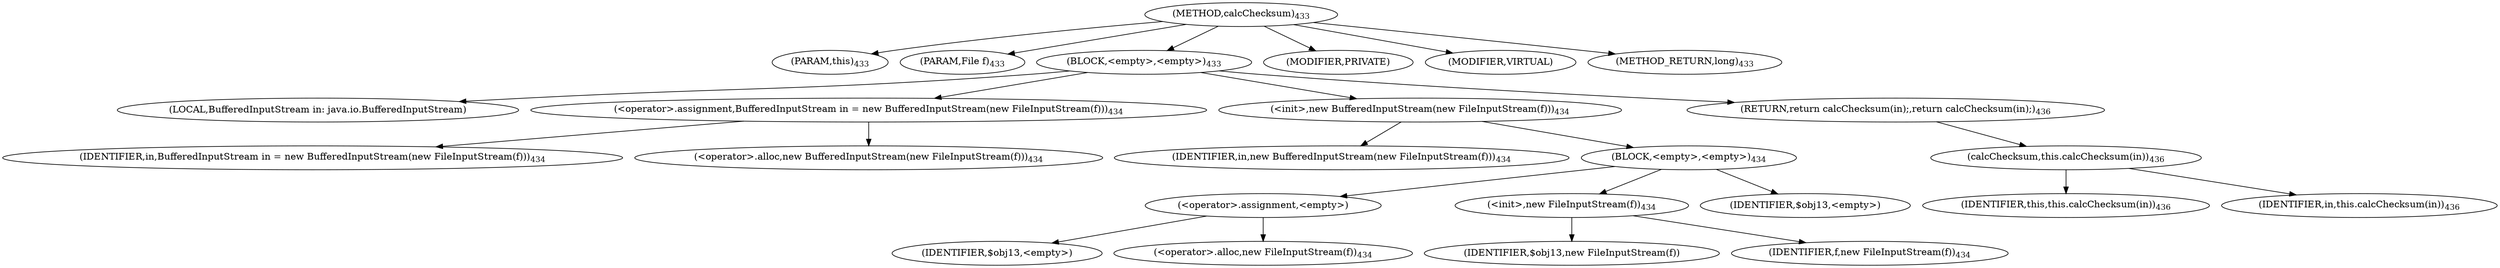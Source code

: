 digraph "calcChecksum" {  
"868" [label = <(METHOD,calcChecksum)<SUB>433</SUB>> ]
"48" [label = <(PARAM,this)<SUB>433</SUB>> ]
"869" [label = <(PARAM,File f)<SUB>433</SUB>> ]
"870" [label = <(BLOCK,&lt;empty&gt;,&lt;empty&gt;)<SUB>433</SUB>> ]
"46" [label = <(LOCAL,BufferedInputStream in: java.io.BufferedInputStream)> ]
"871" [label = <(&lt;operator&gt;.assignment,BufferedInputStream in = new BufferedInputStream(new FileInputStream(f)))<SUB>434</SUB>> ]
"872" [label = <(IDENTIFIER,in,BufferedInputStream in = new BufferedInputStream(new FileInputStream(f)))<SUB>434</SUB>> ]
"873" [label = <(&lt;operator&gt;.alloc,new BufferedInputStream(new FileInputStream(f)))<SUB>434</SUB>> ]
"874" [label = <(&lt;init&gt;,new BufferedInputStream(new FileInputStream(f)))<SUB>434</SUB>> ]
"45" [label = <(IDENTIFIER,in,new BufferedInputStream(new FileInputStream(f)))<SUB>434</SUB>> ]
"875" [label = <(BLOCK,&lt;empty&gt;,&lt;empty&gt;)<SUB>434</SUB>> ]
"876" [label = <(&lt;operator&gt;.assignment,&lt;empty&gt;)> ]
"877" [label = <(IDENTIFIER,$obj13,&lt;empty&gt;)> ]
"878" [label = <(&lt;operator&gt;.alloc,new FileInputStream(f))<SUB>434</SUB>> ]
"879" [label = <(&lt;init&gt;,new FileInputStream(f))<SUB>434</SUB>> ]
"880" [label = <(IDENTIFIER,$obj13,new FileInputStream(f))> ]
"881" [label = <(IDENTIFIER,f,new FileInputStream(f))<SUB>434</SUB>> ]
"882" [label = <(IDENTIFIER,$obj13,&lt;empty&gt;)> ]
"883" [label = <(RETURN,return calcChecksum(in);,return calcChecksum(in);)<SUB>436</SUB>> ]
"884" [label = <(calcChecksum,this.calcChecksum(in))<SUB>436</SUB>> ]
"47" [label = <(IDENTIFIER,this,this.calcChecksum(in))<SUB>436</SUB>> ]
"885" [label = <(IDENTIFIER,in,this.calcChecksum(in))<SUB>436</SUB>> ]
"886" [label = <(MODIFIER,PRIVATE)> ]
"887" [label = <(MODIFIER,VIRTUAL)> ]
"888" [label = <(METHOD_RETURN,long)<SUB>433</SUB>> ]
  "868" -> "48" 
  "868" -> "869" 
  "868" -> "870" 
  "868" -> "886" 
  "868" -> "887" 
  "868" -> "888" 
  "870" -> "46" 
  "870" -> "871" 
  "870" -> "874" 
  "870" -> "883" 
  "871" -> "872" 
  "871" -> "873" 
  "874" -> "45" 
  "874" -> "875" 
  "875" -> "876" 
  "875" -> "879" 
  "875" -> "882" 
  "876" -> "877" 
  "876" -> "878" 
  "879" -> "880" 
  "879" -> "881" 
  "883" -> "884" 
  "884" -> "47" 
  "884" -> "885" 
}
